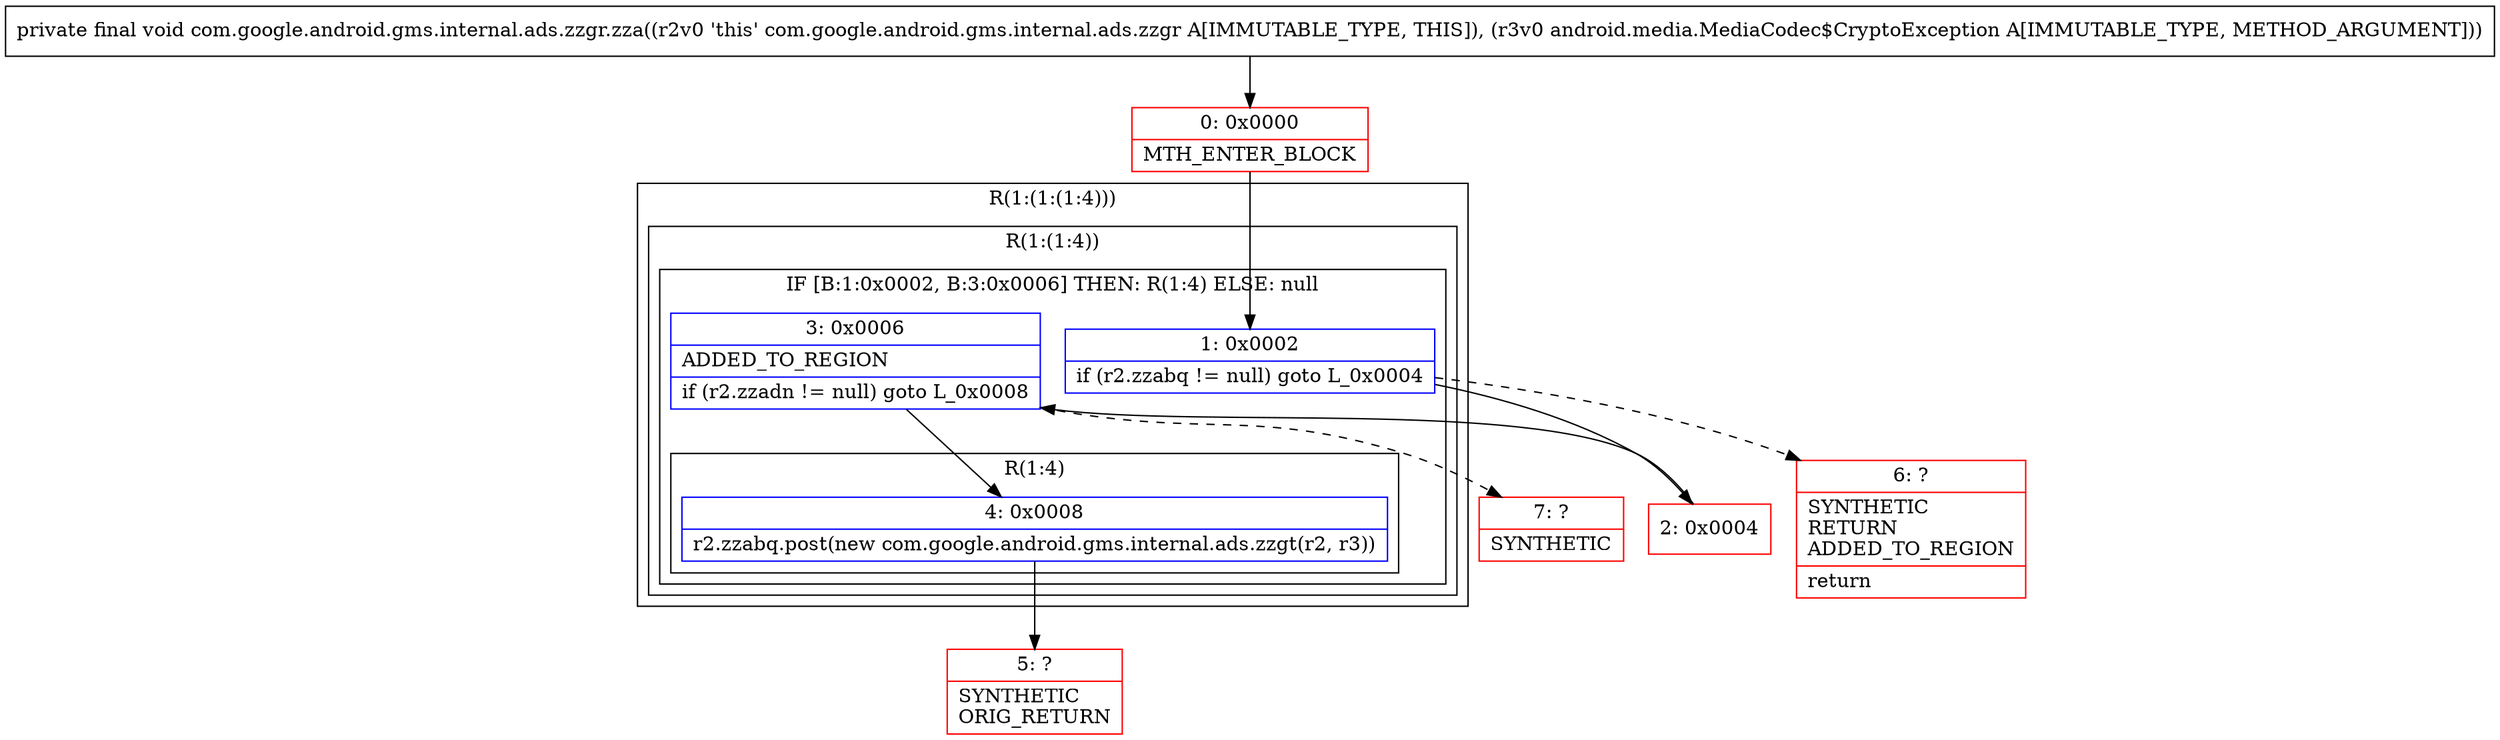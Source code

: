digraph "CFG forcom.google.android.gms.internal.ads.zzgr.zza(Landroid\/media\/MediaCodec$CryptoException;)V" {
subgraph cluster_Region_1937723953 {
label = "R(1:(1:(1:4)))";
node [shape=record,color=blue];
subgraph cluster_Region_2592259 {
label = "R(1:(1:4))";
node [shape=record,color=blue];
subgraph cluster_IfRegion_404201138 {
label = "IF [B:1:0x0002, B:3:0x0006] THEN: R(1:4) ELSE: null";
node [shape=record,color=blue];
Node_1 [shape=record,label="{1\:\ 0x0002|if (r2.zzabq != null) goto L_0x0004\l}"];
Node_3 [shape=record,label="{3\:\ 0x0006|ADDED_TO_REGION\l|if (r2.zzadn != null) goto L_0x0008\l}"];
subgraph cluster_Region_209652185 {
label = "R(1:4)";
node [shape=record,color=blue];
Node_4 [shape=record,label="{4\:\ 0x0008|r2.zzabq.post(new com.google.android.gms.internal.ads.zzgt(r2, r3))\l}"];
}
}
}
}
Node_0 [shape=record,color=red,label="{0\:\ 0x0000|MTH_ENTER_BLOCK\l}"];
Node_2 [shape=record,color=red,label="{2\:\ 0x0004}"];
Node_5 [shape=record,color=red,label="{5\:\ ?|SYNTHETIC\lORIG_RETURN\l}"];
Node_6 [shape=record,color=red,label="{6\:\ ?|SYNTHETIC\lRETURN\lADDED_TO_REGION\l|return\l}"];
Node_7 [shape=record,color=red,label="{7\:\ ?|SYNTHETIC\l}"];
MethodNode[shape=record,label="{private final void com.google.android.gms.internal.ads.zzgr.zza((r2v0 'this' com.google.android.gms.internal.ads.zzgr A[IMMUTABLE_TYPE, THIS]), (r3v0 android.media.MediaCodec$CryptoException A[IMMUTABLE_TYPE, METHOD_ARGUMENT])) }"];
MethodNode -> Node_0;
Node_1 -> Node_2;
Node_1 -> Node_6[style=dashed];
Node_3 -> Node_4;
Node_3 -> Node_7[style=dashed];
Node_4 -> Node_5;
Node_0 -> Node_1;
Node_2 -> Node_3;
}

